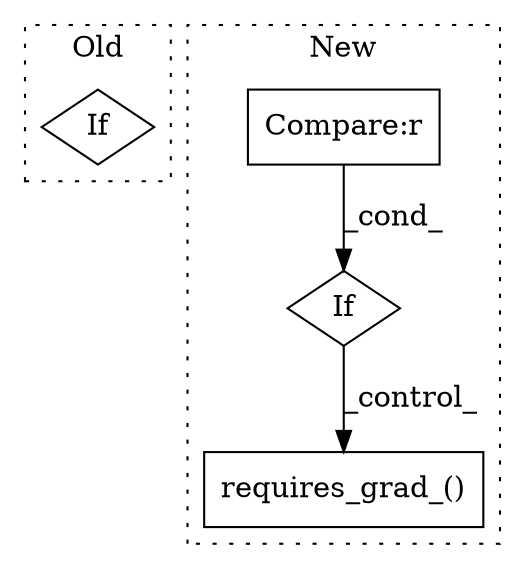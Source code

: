 digraph G {
subgraph cluster0 {
1 [label="If" a="96" s="880" l="3" shape="diamond"];
label = "Old";
style="dotted";
}
subgraph cluster1 {
2 [label="requires_grad_()" a="75" s="1023,1045" l="18,1" shape="box"];
3 [label="If" a="96" s="652" l="3" shape="diamond"];
4 [label="Compare:r" a="40" s="655" l="23" shape="box"];
label = "New";
style="dotted";
}
3 -> 2 [label="_control_"];
4 -> 3 [label="_cond_"];
}